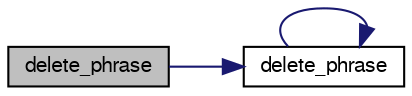 digraph "delete_phrase"
{
  bgcolor="transparent";
  edge [fontname="FreeSans",fontsize="10",labelfontname="FreeSans",labelfontsize="10"];
  node [fontname="FreeSans",fontsize="10",shape=record];
  rankdir="LR";
  Node1 [label="delete_phrase",height=0.2,width=0.4,color="black", fillcolor="grey75", style="filled" fontcolor="black"];
  Node1 -> Node2 [color="midnightblue",fontsize="10",style="solid",fontname="FreeSans"];
  Node2 [label="delete_phrase",height=0.2,width=0.4,color="black",URL="$list_8c.html#aa1b98fe2537a29240570cef757c79be0"];
  Node2 -> Node2 [color="midnightblue",fontsize="10",style="solid",fontname="FreeSans"];
}
